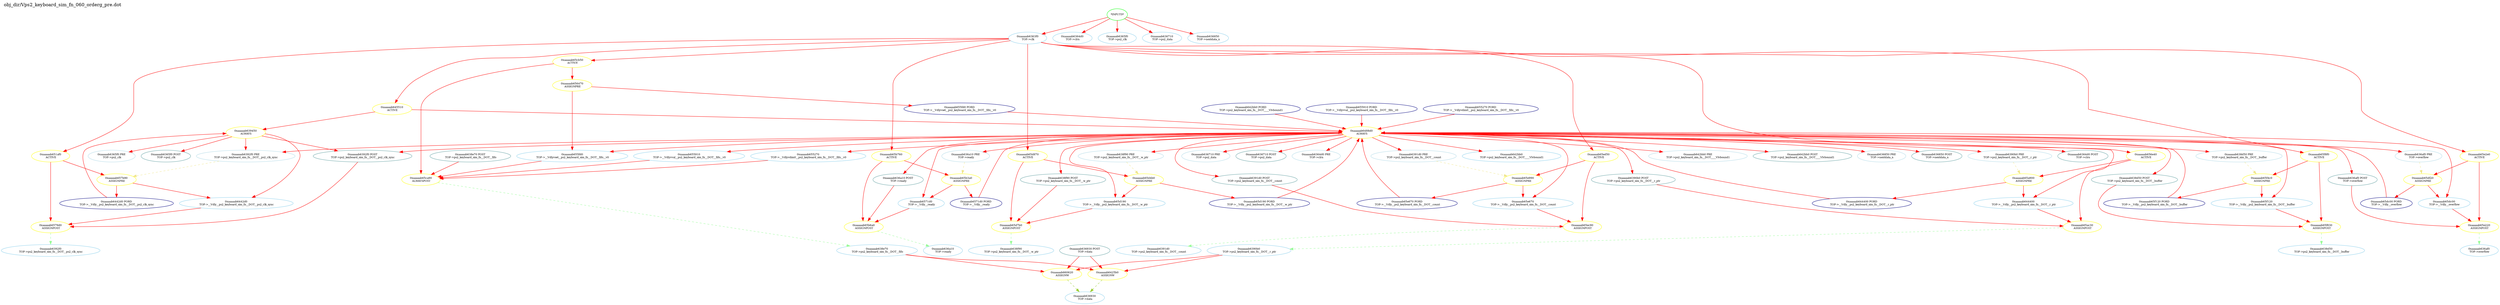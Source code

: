digraph v3graph {
	graph	[label="obj_dir/Vps2_keyboard_sim_fn_060_orderg_pre.dot",
		 labelloc=t, labeljust=l,
		 //size="7.5,10",
		 rankdir=TB];
	n0	[fontsize=8 label="*INPUTS*", color=green];
	n0xaaaaab636230_1	[fontsize=8 label="0xaaaaab6363f0\n TOP->clk", color=skyblue];
	n0xaaaaab636230_2	[fontsize=8 label="0xaaaaab6364d0\n TOP->clrn", color=skyblue];
	n0xaaaaab636230_3	[fontsize=8 label="0xaaaaab6365f0\n TOP->ps2_clk", color=skyblue];
	n0xaaaaab636230_4	[fontsize=8 label="0xaaaaab636710\n TOP->ps2_data", color=skyblue];
	n0xaaaaab636230_5	[fontsize=8 label="0xaaaaab636850\n TOP->nextdata_n", color=skyblue];
	n0xaaaaab636230_6	[fontsize=8 label="0xaaaaab6425b0\n ASSIGNW", color=yellow];
	n0xaaaaab636230_7	[fontsize=8 label="0xaaaaab638e70\n TOP->ps2_keyboard_sim_fn__DOT__fifo", color=skyblue];
	n0xaaaaab636230_8	[fontsize=8 label="0xaaaaab6390b0\n TOP->ps2_keyboard_sim_fn__DOT__r_ptr", color=skyblue];
	n0xaaaaab636230_9	[fontsize=8 label="0xaaaaab636930\n TOP->data", color=skyblue];
	n0xaaaaab636230_10	[fontsize=8 label="0xaaaaab636930 POST\n TOP->data", color=CadetBlue];
	n0xaaaaab636230_11	[fontsize=8 label="0xaaaaab660620\n ASSIGNW", color=yellow];
	n0xaaaaab636230_12	[fontsize=8 label="0xaaaaab645510\n ACTIVE", color=yellow];
	n0xaaaaab636230_13	[fontsize=8 label="0xaaaaab639450\n ALWAYS", color=yellow];
	n0xaaaaab636230_14	[fontsize=8 label="0xaaaaab6392f0 PRE\n TOP->ps2_keyboard_sim_fn__DOT__ps2_clk_sync", color=lightblue];
	n0xaaaaab636230_15	[fontsize=8 label="0xaaaaab6392f0 POST\n TOP->ps2_keyboard_sim_fn__DOT__ps2_clk_sync", color=CadetBlue];
	n0xaaaaab636230_16	[fontsize=8 label="0xaaaaab6365f0 PRE\n TOP->ps2_clk", color=lightblue];
	n0xaaaaab636230_17	[fontsize=8 label="0xaaaaab6365f0 POST\n TOP->ps2_clk", color=CadetBlue];
	n0xaaaaab636230_18	[fontsize=8 label="0xaaaaab6442d0 PORD\n TOP->__Vdly__ps2_keyboard_sim_fn__DOT__ps2_clk_sync", color=NavyBlue];
	n0xaaaaab636230_19	[fontsize=8 label="0xaaaaab6442d0\n TOP->__Vdly__ps2_keyboard_sim_fn__DOT__ps2_clk_sync", color=skyblue];
	n0xaaaaab636230_20	[fontsize=8 label="0xaaaaab6488d0\n ALWAYS", color=yellow];
	n0xaaaaab636230_21	[fontsize=8 label="0xaaaaab6364d0 PRE\n TOP->clrn", color=lightblue];
	n0xaaaaab636230_22	[fontsize=8 label="0xaaaaab6364d0 POST\n TOP->clrn", color=CadetBlue];
	n0xaaaaab636230_23	[fontsize=8 label="0xaaaaab636a10 PRE\n TOP->ready", color=lightblue];
	n0xaaaaab636230_24	[fontsize=8 label="0xaaaaab636a10 POST\n TOP->ready", color=CadetBlue];
	n0xaaaaab636230_25	[fontsize=8 label="0xaaaaab636850 PRE\n TOP->nextdata_n", color=lightblue];
	n0xaaaaab636230_26	[fontsize=8 label="0xaaaaab636850 POST\n TOP->nextdata_n", color=CadetBlue];
	n0xaaaaab636230_27	[fontsize=8 label="0xaaaaab6390b0 PRE\n TOP->ps2_keyboard_sim_fn__DOT__r_ptr", color=lightblue];
	n0xaaaaab636230_28	[fontsize=8 label="0xaaaaab6390b0 POST\n TOP->ps2_keyboard_sim_fn__DOT__r_ptr", color=CadetBlue];
	n0xaaaaab636230_29	[fontsize=8 label="0xaaaaab644400 PORD\n TOP->__Vdly__ps2_keyboard_sim_fn__DOT__r_ptr", color=NavyBlue];
	n0xaaaaab636230_30	[fontsize=8 label="0xaaaaab644400\n TOP->__Vdly__ps2_keyboard_sim_fn__DOT__r_ptr", color=skyblue];
	n0xaaaaab636230_31	[fontsize=8 label="0xaaaaab638f90 PRE\n TOP->ps2_keyboard_sim_fn__DOT__w_ptr", color=lightblue];
	n0xaaaaab636230_32	[fontsize=8 label="0xaaaaab638f90 POST\n TOP->ps2_keyboard_sim_fn__DOT__w_ptr", color=CadetBlue];
	n0xaaaaab636230_33	[fontsize=8 label="0xaaaaab6571d0 PORD\n TOP->__Vdly__ready", color=NavyBlue];
	n0xaaaaab636230_34	[fontsize=8 label="0xaaaaab6571d0\n TOP->__Vdly__ready", color=skyblue];
	n0xaaaaab636230_35	[fontsize=8 label="0xaaaaab6391d0 PRE\n TOP->ps2_keyboard_sim_fn__DOT__count", color=lightblue];
	n0xaaaaab636230_36	[fontsize=8 label="0xaaaaab6391d0 POST\n TOP->ps2_keyboard_sim_fn__DOT__count", color=CadetBlue];
	n0xaaaaab636230_37	[fontsize=8 label="0xaaaaab638d50 PRE\n TOP->ps2_keyboard_sim_fn__DOT__buffer", color=lightblue];
	n0xaaaaab636230_38	[fontsize=8 label="0xaaaaab638d50 POST\n TOP->ps2_keyboard_sim_fn__DOT__buffer", color=CadetBlue];
	n0xaaaaab636230_39	[fontsize=8 label="0xaaaaab636710 PRE\n TOP->ps2_data", color=lightblue];
	n0xaaaaab636230_40	[fontsize=8 label="0xaaaaab636710 POST\n TOP->ps2_data", color=CadetBlue];
	n0xaaaaab636230_41	[fontsize=8 label="0xaaaaab655910 PORD\n TOP->__Vdlyvval__ps2_keyboard_sim_fn__DOT__fifo__v0", color=NavyBlue];
	n0xaaaaab636230_42	[fontsize=8 label="0xaaaaab655910\n TOP->__Vdlyvval__ps2_keyboard_sim_fn__DOT__fifo__v0", color=skyblue];
	n0xaaaaab636230_43	[fontsize=8 label="0xaaaaab655fd0 PORD\n TOP->__Vdlyvset__ps2_keyboard_sim_fn__DOT__fifo__v0", color=NavyBlue];
	n0xaaaaab636230_44	[fontsize=8 label="0xaaaaab655fd0\n TOP->__Vdlyvset__ps2_keyboard_sim_fn__DOT__fifo__v0", color=skyblue];
	n0xaaaaab636230_45	[fontsize=8 label="0xaaaaab655270 PORD\n TOP->__Vdlyvdim0__ps2_keyboard_sim_fn__DOT__fifo__v0", color=NavyBlue];
	n0xaaaaab636230_46	[fontsize=8 label="0xaaaaab655270\n TOP->__Vdlyvdim0__ps2_keyboard_sim_fn__DOT__fifo__v0", color=skyblue];
	n0xaaaaab636230_47	[fontsize=8 label="0xaaaaab65d190 PORD\n TOP->__Vdly__ps2_keyboard_sim_fn__DOT__w_ptr", color=NavyBlue];
	n0xaaaaab636230_48	[fontsize=8 label="0xaaaaab65d190\n TOP->__Vdly__ps2_keyboard_sim_fn__DOT__w_ptr", color=skyblue];
	n0xaaaaab636230_49	[fontsize=8 label="0xaaaaab636af0 PRE\n TOP->overflow", color=lightblue];
	n0xaaaaab636230_50	[fontsize=8 label="0xaaaaab636af0 POST\n TOP->overflow", color=CadetBlue];
	n0xaaaaab636230_51	[fontsize=8 label="0xaaaaab65dc00 PORD\n TOP->__Vdly__overflow", color=NavyBlue];
	n0xaaaaab636230_52	[fontsize=8 label="0xaaaaab65dc00\n TOP->__Vdly__overflow", color=skyblue];
	n0xaaaaab636230_53	[fontsize=8 label="0xaaaaab65e670 PORD\n TOP->__Vdly__ps2_keyboard_sim_fn__DOT__count", color=NavyBlue];
	n0xaaaaab636230_54	[fontsize=8 label="0xaaaaab65e670\n TOP->__Vdly__ps2_keyboard_sim_fn__DOT__count", color=skyblue];
	n0xaaaaab636230_55	[fontsize=8 label="0xaaaaab642bb0 PORD\n TOP->ps2_keyboard_sim_fn__DOT____Vlvbound1", color=NavyBlue];
	n0xaaaaab636230_56	[fontsize=8 label="0xaaaaab642bb0\n TOP->ps2_keyboard_sim_fn__DOT____Vlvbound1", color=skyblue];
	n0xaaaaab636230_57	[fontsize=8 label="0xaaaaab642bb0 PRE\n TOP->ps2_keyboard_sim_fn__DOT____Vlvbound1", color=lightblue];
	n0xaaaaab636230_58	[fontsize=8 label="0xaaaaab642bb0 POST\n TOP->ps2_keyboard_sim_fn__DOT____Vlvbound1", color=CadetBlue];
	n0xaaaaab636230_59	[fontsize=8 label="0xaaaaab65f120 PORD\n TOP->__Vdly__ps2_keyboard_sim_fn__DOT__buffer", color=NavyBlue];
	n0xaaaaab636230_60	[fontsize=8 label="0xaaaaab65f120\n TOP->__Vdly__ps2_keyboard_sim_fn__DOT__buffer", color=skyblue];
	n0xaaaaab636230_61	[fontsize=8 label="0xaaaaab65f8f0\n ACTIVE", color=yellow];
	n0xaaaaab636230_62	[fontsize=8 label="0xaaaaab65f4c0\n ASSIGNPRE", color=yellow];
	n0xaaaaab636230_63	[fontsize=8 label="0xaaaaab65f830\n ASSIGNPOST", color=yellow];
	n0xaaaaab636230_64	[fontsize=8 label="0xaaaaab638d50\n TOP->ps2_keyboard_sim_fn__DOT__buffer", color=skyblue];
	n0xaaaaab636230_65	[fontsize=8 label="0xaaaaab65ed50\n ACTIVE", color=yellow];
	n0xaaaaab636230_66	[fontsize=8 label="0xaaaaab65e990\n ASSIGNPRE", color=yellow];
	n0xaaaaab636230_67	[fontsize=8 label="0xaaaaab65ec90\n ASSIGNPOST", color=yellow];
	n0xaaaaab636230_68	[fontsize=8 label="0xaaaaab6391d0\n TOP->ps2_keyboard_sim_fn__DOT__count", color=skyblue];
	n0xaaaaab636230_69	[fontsize=8 label="0xaaaaab65e2e0\n ACTIVE", color=yellow];
	n0xaaaaab636230_70	[fontsize=8 label="0xaaaaab65df20\n ASSIGNPRE", color=yellow];
	n0xaaaaab636230_71	[fontsize=8 label="0xaaaaab65e220\n ASSIGNPOST", color=yellow];
	n0xaaaaab636230_72	[fontsize=8 label="0xaaaaab636af0\n TOP->overflow", color=skyblue];
	n0xaaaaab636230_73	[fontsize=8 label="0xaaaaab65d870\n ACTIVE", color=yellow];
	n0xaaaaab636230_74	[fontsize=8 label="0xaaaaab65d4b0\n ASSIGNPRE", color=yellow];
	n0xaaaaab636230_75	[fontsize=8 label="0xaaaaab65d7b0\n ASSIGNPOST", color=yellow];
	n0xaaaaab636230_76	[fontsize=8 label="0xaaaaab638f90\n TOP->ps2_keyboard_sim_fn__DOT__w_ptr", color=skyblue];
	n0xaaaaab636230_77	[fontsize=8 label="0xaaaaab65cb50\n ACTIVE", color=yellow];
	n0xaaaaab636230_78	[fontsize=8 label="0xaaaaab65ca90\n ALWAYSPOST", color=yellow];
	n0xaaaaab636230_79	[fontsize=8 label="0xaaaaab638e70 POST\n TOP->ps2_keyboard_sim_fn__DOT__fifo", color=CadetBlue];
	n0xaaaaab636230_80	[fontsize=8 label="0xaaaaab656470\n ASSIGNPRE", color=yellow];
	n0xaaaaab636230_81	[fontsize=8 label="0xaaaaab65b760\n ACTIVE", color=yellow];
	n0xaaaaab636230_82	[fontsize=8 label="0xaaaaab65b3a0\n ASSIGNPRE", color=yellow];
	n0xaaaaab636230_83	[fontsize=8 label="0xaaaaab65b6a0\n ASSIGNPOST", color=yellow];
	n0xaaaaab636230_84	[fontsize=8 label="0xaaaaab636a10\n TOP->ready", color=skyblue];
	n0xaaaaab636230_85	[fontsize=8 label="0xaaaaab656e40\n ACTIVE", color=yellow];
	n0xaaaaab636230_86	[fontsize=8 label="0xaaaaab65a900\n ASSIGNPRE", color=yellow];
	n0xaaaaab636230_87	[fontsize=8 label="0xaaaaab65ac30\n ASSIGNPOST", color=yellow];
	n0xaaaaab636230_88	[fontsize=8 label="0xaaaaab651af0\n ACTIVE", color=yellow];
	n0xaaaaab636230_89	[fontsize=8 label="0xaaaaab657b90\n ASSIGNPRE", color=yellow];
	n0xaaaaab636230_90	[fontsize=8 label="0xaaaaab6579d0\n ASSIGNPOST", color=yellow];
	n0xaaaaab636230_91	[fontsize=8 label="0xaaaaab6392f0\n TOP->ps2_keyboard_sim_fn__DOT__ps2_clk_sync", color=skyblue];
	n0 -> n0xaaaaab636230_1 [fontsize=8 label="" weight=1 color=red];
	n0 -> n0xaaaaab636230_2 [fontsize=8 label="" weight=1 color=red];
	n0 -> n0xaaaaab636230_3 [fontsize=8 label="" weight=1 color=red];
	n0 -> n0xaaaaab636230_4 [fontsize=8 label="" weight=1 color=red];
	n0 -> n0xaaaaab636230_5 [fontsize=8 label="" weight=1 color=red];
	n0xaaaaab636230_1 -> n0xaaaaab636230_12 [fontsize=8 label="" weight=8 color=red];
	n0xaaaaab636230_1 -> n0xaaaaab636230_61 [fontsize=8 label="" weight=8 color=red];
	n0xaaaaab636230_1 -> n0xaaaaab636230_65 [fontsize=8 label="" weight=8 color=red];
	n0xaaaaab636230_1 -> n0xaaaaab636230_69 [fontsize=8 label="" weight=8 color=red];
	n0xaaaaab636230_1 -> n0xaaaaab636230_73 [fontsize=8 label="" weight=8 color=red];
	n0xaaaaab636230_1 -> n0xaaaaab636230_77 [fontsize=8 label="" weight=8 color=red];
	n0xaaaaab636230_1 -> n0xaaaaab636230_81 [fontsize=8 label="" weight=8 color=red];
	n0xaaaaab636230_1 -> n0xaaaaab636230_85 [fontsize=8 label="" weight=8 color=red];
	n0xaaaaab636230_1 -> n0xaaaaab636230_88 [fontsize=8 label="" weight=8 color=red];
	n0xaaaaab636230_6 -> n0xaaaaab636230_9 [fontsize=8 label="" weight=1 color=yellowGreen style=dashed];
	n0xaaaaab636230_7 -> n0xaaaaab636230_6 [fontsize=8 label="" weight=8 color=red];
	n0xaaaaab636230_7 -> n0xaaaaab636230_11 [fontsize=8 label="" weight=8 color=red];
	n0xaaaaab636230_8 -> n0xaaaaab636230_6 [fontsize=8 label="" weight=8 color=red];
	n0xaaaaab636230_8 -> n0xaaaaab636230_11 [fontsize=8 label="" weight=8 color=red];
	n0xaaaaab636230_10 -> n0xaaaaab636230_6 [fontsize=8 label="" weight=2 color=red];
	n0xaaaaab636230_10 -> n0xaaaaab636230_11 [fontsize=8 label="" weight=2 color=red];
	n0xaaaaab636230_11 -> n0xaaaaab636230_9 [fontsize=8 label="" weight=1 color=yellowGreen style=dashed];
	n0xaaaaab636230_12 -> n0xaaaaab636230_13 [fontsize=8 label="" weight=32 color=red];
	n0xaaaaab636230_12 -> n0xaaaaab636230_20 [fontsize=8 label="" weight=32 color=red];
	n0xaaaaab636230_13 -> n0xaaaaab636230_14 [fontsize=8 label="" weight=32 color=red];
	n0xaaaaab636230_13 -> n0xaaaaab636230_15 [fontsize=8 label="" weight=2 color=red];
	n0xaaaaab636230_13 -> n0xaaaaab636230_16 [fontsize=8 label="" weight=32 color=red];
	n0xaaaaab636230_13 -> n0xaaaaab636230_17 [fontsize=8 label="" weight=2 color=red];
	n0xaaaaab636230_13 -> n0xaaaaab636230_19 [fontsize=8 label="" weight=32 color=red];
	n0xaaaaab636230_14 -> n0xaaaaab636230_89 [fontsize=8 label="" weight=3 color=khaki style=dashed];
	n0xaaaaab636230_15 -> n0xaaaaab636230_90 [fontsize=8 label="" weight=2 color=red];
	n0xaaaaab636230_18 -> n0xaaaaab636230_13 [fontsize=8 label="" weight=32 color=red];
	n0xaaaaab636230_19 -> n0xaaaaab636230_90 [fontsize=8 label="" weight=8 color=red];
	n0xaaaaab636230_20 -> n0xaaaaab636230_21 [fontsize=8 label="" weight=32 color=red];
	n0xaaaaab636230_20 -> n0xaaaaab636230_22 [fontsize=8 label="" weight=2 color=red];
	n0xaaaaab636230_20 -> n0xaaaaab636230_23 [fontsize=8 label="" weight=32 color=red];
	n0xaaaaab636230_20 -> n0xaaaaab636230_24 [fontsize=8 label="" weight=2 color=red];
	n0xaaaaab636230_20 -> n0xaaaaab636230_25 [fontsize=8 label="" weight=32 color=red];
	n0xaaaaab636230_20 -> n0xaaaaab636230_26 [fontsize=8 label="" weight=2 color=red];
	n0xaaaaab636230_20 -> n0xaaaaab636230_27 [fontsize=8 label="" weight=32 color=red];
	n0xaaaaab636230_20 -> n0xaaaaab636230_28 [fontsize=8 label="" weight=2 color=red];
	n0xaaaaab636230_20 -> n0xaaaaab636230_30 [fontsize=8 label="" weight=32 color=red];
	n0xaaaaab636230_20 -> n0xaaaaab636230_31 [fontsize=8 label="" weight=32 color=red];
	n0xaaaaab636230_20 -> n0xaaaaab636230_32 [fontsize=8 label="" weight=2 color=red];
	n0xaaaaab636230_20 -> n0xaaaaab636230_34 [fontsize=8 label="" weight=32 color=red];
	n0xaaaaab636230_20 -> n0xaaaaab636230_14 [fontsize=8 label="" weight=32 color=red];
	n0xaaaaab636230_20 -> n0xaaaaab636230_15 [fontsize=8 label="" weight=2 color=red];
	n0xaaaaab636230_20 -> n0xaaaaab636230_35 [fontsize=8 label="" weight=32 color=red];
	n0xaaaaab636230_20 -> n0xaaaaab636230_36 [fontsize=8 label="" weight=2 color=red];
	n0xaaaaab636230_20 -> n0xaaaaab636230_37 [fontsize=8 label="" weight=32 color=red];
	n0xaaaaab636230_20 -> n0xaaaaab636230_38 [fontsize=8 label="" weight=2 color=red];
	n0xaaaaab636230_20 -> n0xaaaaab636230_39 [fontsize=8 label="" weight=32 color=red];
	n0xaaaaab636230_20 -> n0xaaaaab636230_40 [fontsize=8 label="" weight=2 color=red];
	n0xaaaaab636230_20 -> n0xaaaaab636230_42 [fontsize=8 label="" weight=32 color=red];
	n0xaaaaab636230_20 -> n0xaaaaab636230_44 [fontsize=8 label="" weight=32 color=red];
	n0xaaaaab636230_20 -> n0xaaaaab636230_46 [fontsize=8 label="" weight=32 color=red];
	n0xaaaaab636230_20 -> n0xaaaaab636230_48 [fontsize=8 label="" weight=32 color=red];
	n0xaaaaab636230_20 -> n0xaaaaab636230_49 [fontsize=8 label="" weight=32 color=red];
	n0xaaaaab636230_20 -> n0xaaaaab636230_50 [fontsize=8 label="" weight=2 color=red];
	n0xaaaaab636230_20 -> n0xaaaaab636230_52 [fontsize=8 label="" weight=32 color=red];
	n0xaaaaab636230_20 -> n0xaaaaab636230_54 [fontsize=8 label="" weight=32 color=red];
	n0xaaaaab636230_20 -> n0xaaaaab636230_56 [fontsize=8 label="" weight=32 color=red];
	n0xaaaaab636230_20 -> n0xaaaaab636230_57 [fontsize=8 label="" weight=32 color=red];
	n0xaaaaab636230_20 -> n0xaaaaab636230_58 [fontsize=8 label="" weight=2 color=red];
	n0xaaaaab636230_20 -> n0xaaaaab636230_60 [fontsize=8 label="" weight=32 color=red];
	n0xaaaaab636230_23 -> n0xaaaaab636230_82 [fontsize=8 label="" weight=3 color=khaki style=dashed];
	n0xaaaaab636230_24 -> n0xaaaaab636230_83 [fontsize=8 label="" weight=2 color=red];
	n0xaaaaab636230_27 -> n0xaaaaab636230_86 [fontsize=8 label="" weight=3 color=khaki style=dashed];
	n0xaaaaab636230_28 -> n0xaaaaab636230_87 [fontsize=8 label="" weight=2 color=red];
	n0xaaaaab636230_29 -> n0xaaaaab636230_20 [fontsize=8 label="" weight=32 color=red];
	n0xaaaaab636230_30 -> n0xaaaaab636230_87 [fontsize=8 label="" weight=8 color=red];
	n0xaaaaab636230_31 -> n0xaaaaab636230_74 [fontsize=8 label="" weight=3 color=khaki style=dashed];
	n0xaaaaab636230_32 -> n0xaaaaab636230_75 [fontsize=8 label="" weight=2 color=red];
	n0xaaaaab636230_33 -> n0xaaaaab636230_20 [fontsize=8 label="" weight=32 color=red];
	n0xaaaaab636230_34 -> n0xaaaaab636230_83 [fontsize=8 label="" weight=8 color=red];
	n0xaaaaab636230_35 -> n0xaaaaab636230_66 [fontsize=8 label="" weight=3 color=khaki style=dashed];
	n0xaaaaab636230_36 -> n0xaaaaab636230_67 [fontsize=8 label="" weight=2 color=red];
	n0xaaaaab636230_37 -> n0xaaaaab636230_62 [fontsize=8 label="" weight=3 color=khaki style=dashed];
	n0xaaaaab636230_38 -> n0xaaaaab636230_63 [fontsize=8 label="" weight=2 color=red];
	n0xaaaaab636230_41 -> n0xaaaaab636230_20 [fontsize=8 label="" weight=32 color=red];
	n0xaaaaab636230_42 -> n0xaaaaab636230_78 [fontsize=8 label="" weight=8 color=red];
	n0xaaaaab636230_43 -> n0xaaaaab636230_20 [fontsize=8 label="" weight=32 color=red];
	n0xaaaaab636230_44 -> n0xaaaaab636230_78 [fontsize=8 label="" weight=8 color=red];
	n0xaaaaab636230_45 -> n0xaaaaab636230_20 [fontsize=8 label="" weight=32 color=red];
	n0xaaaaab636230_46 -> n0xaaaaab636230_78 [fontsize=8 label="" weight=8 color=red];
	n0xaaaaab636230_47 -> n0xaaaaab636230_20 [fontsize=8 label="" weight=32 color=red];
	n0xaaaaab636230_48 -> n0xaaaaab636230_75 [fontsize=8 label="" weight=8 color=red];
	n0xaaaaab636230_49 -> n0xaaaaab636230_70 [fontsize=8 label="" weight=3 color=khaki style=dashed];
	n0xaaaaab636230_50 -> n0xaaaaab636230_71 [fontsize=8 label="" weight=2 color=red];
	n0xaaaaab636230_51 -> n0xaaaaab636230_20 [fontsize=8 label="" weight=32 color=red];
	n0xaaaaab636230_52 -> n0xaaaaab636230_71 [fontsize=8 label="" weight=8 color=red];
	n0xaaaaab636230_53 -> n0xaaaaab636230_20 [fontsize=8 label="" weight=32 color=red];
	n0xaaaaab636230_54 -> n0xaaaaab636230_67 [fontsize=8 label="" weight=8 color=red];
	n0xaaaaab636230_55 -> n0xaaaaab636230_20 [fontsize=8 label="" weight=32 color=red];
	n0xaaaaab636230_59 -> n0xaaaaab636230_20 [fontsize=8 label="" weight=32 color=red];
	n0xaaaaab636230_60 -> n0xaaaaab636230_63 [fontsize=8 label="" weight=8 color=red];
	n0xaaaaab636230_61 -> n0xaaaaab636230_62 [fontsize=8 label="" weight=32 color=red];
	n0xaaaaab636230_61 -> n0xaaaaab636230_63 [fontsize=8 label="" weight=32 color=red];
	n0xaaaaab636230_62 -> n0xaaaaab636230_59 [fontsize=8 label="" weight=32 color=red];
	n0xaaaaab636230_62 -> n0xaaaaab636230_60 [fontsize=8 label="" weight=32 color=red];
	n0xaaaaab636230_63 -> n0xaaaaab636230_64 [fontsize=8 label="" weight=1 color=PaleGreen style=dashed];
	n0xaaaaab636230_65 -> n0xaaaaab636230_66 [fontsize=8 label="" weight=32 color=red];
	n0xaaaaab636230_65 -> n0xaaaaab636230_67 [fontsize=8 label="" weight=32 color=red];
	n0xaaaaab636230_66 -> n0xaaaaab636230_53 [fontsize=8 label="" weight=32 color=red];
	n0xaaaaab636230_66 -> n0xaaaaab636230_54 [fontsize=8 label="" weight=32 color=red];
	n0xaaaaab636230_67 -> n0xaaaaab636230_68 [fontsize=8 label="" weight=1 color=PaleGreen style=dashed];
	n0xaaaaab636230_69 -> n0xaaaaab636230_70 [fontsize=8 label="" weight=32 color=red];
	n0xaaaaab636230_69 -> n0xaaaaab636230_71 [fontsize=8 label="" weight=32 color=red];
	n0xaaaaab636230_70 -> n0xaaaaab636230_51 [fontsize=8 label="" weight=32 color=red];
	n0xaaaaab636230_70 -> n0xaaaaab636230_52 [fontsize=8 label="" weight=32 color=red];
	n0xaaaaab636230_71 -> n0xaaaaab636230_72 [fontsize=8 label="" weight=1 color=PaleGreen style=dashed];
	n0xaaaaab636230_73 -> n0xaaaaab636230_74 [fontsize=8 label="" weight=32 color=red];
	n0xaaaaab636230_73 -> n0xaaaaab636230_75 [fontsize=8 label="" weight=32 color=red];
	n0xaaaaab636230_74 -> n0xaaaaab636230_47 [fontsize=8 label="" weight=32 color=red];
	n0xaaaaab636230_74 -> n0xaaaaab636230_48 [fontsize=8 label="" weight=32 color=red];
	n0xaaaaab636230_75 -> n0xaaaaab636230_76 [fontsize=8 label="" weight=1 color=PaleGreen style=dashed];
	n0xaaaaab636230_77 -> n0xaaaaab636230_78 [fontsize=8 label="" weight=32 color=red];
	n0xaaaaab636230_77 -> n0xaaaaab636230_80 [fontsize=8 label="" weight=32 color=red];
	n0xaaaaab636230_78 -> n0xaaaaab636230_7 [fontsize=8 label="" weight=1 color=PaleGreen style=dashed];
	n0xaaaaab636230_79 -> n0xaaaaab636230_78 [fontsize=8 label="" weight=2 color=red];
	n0xaaaaab636230_80 -> n0xaaaaab636230_43 [fontsize=8 label="" weight=32 color=red];
	n0xaaaaab636230_80 -> n0xaaaaab636230_44 [fontsize=8 label="" weight=32 color=red];
	n0xaaaaab636230_81 -> n0xaaaaab636230_82 [fontsize=8 label="" weight=32 color=red];
	n0xaaaaab636230_81 -> n0xaaaaab636230_83 [fontsize=8 label="" weight=32 color=red];
	n0xaaaaab636230_82 -> n0xaaaaab636230_33 [fontsize=8 label="" weight=32 color=red];
	n0xaaaaab636230_82 -> n0xaaaaab636230_34 [fontsize=8 label="" weight=32 color=red];
	n0xaaaaab636230_83 -> n0xaaaaab636230_84 [fontsize=8 label="" weight=1 color=PaleGreen style=dashed];
	n0xaaaaab636230_85 -> n0xaaaaab636230_86 [fontsize=8 label="" weight=32 color=red];
	n0xaaaaab636230_85 -> n0xaaaaab636230_87 [fontsize=8 label="" weight=32 color=red];
	n0xaaaaab636230_86 -> n0xaaaaab636230_29 [fontsize=8 label="" weight=32 color=red];
	n0xaaaaab636230_86 -> n0xaaaaab636230_30 [fontsize=8 label="" weight=32 color=red];
	n0xaaaaab636230_87 -> n0xaaaaab636230_8 [fontsize=8 label="" weight=1 color=PaleGreen style=dashed];
	n0xaaaaab636230_88 -> n0xaaaaab636230_89 [fontsize=8 label="" weight=32 color=red];
	n0xaaaaab636230_88 -> n0xaaaaab636230_90 [fontsize=8 label="" weight=32 color=red];
	n0xaaaaab636230_89 -> n0xaaaaab636230_18 [fontsize=8 label="" weight=32 color=red];
	n0xaaaaab636230_89 -> n0xaaaaab636230_19 [fontsize=8 label="" weight=32 color=red];
	n0xaaaaab636230_90 -> n0xaaaaab636230_91 [fontsize=8 label="" weight=1 color=PaleGreen style=dashed];
}

